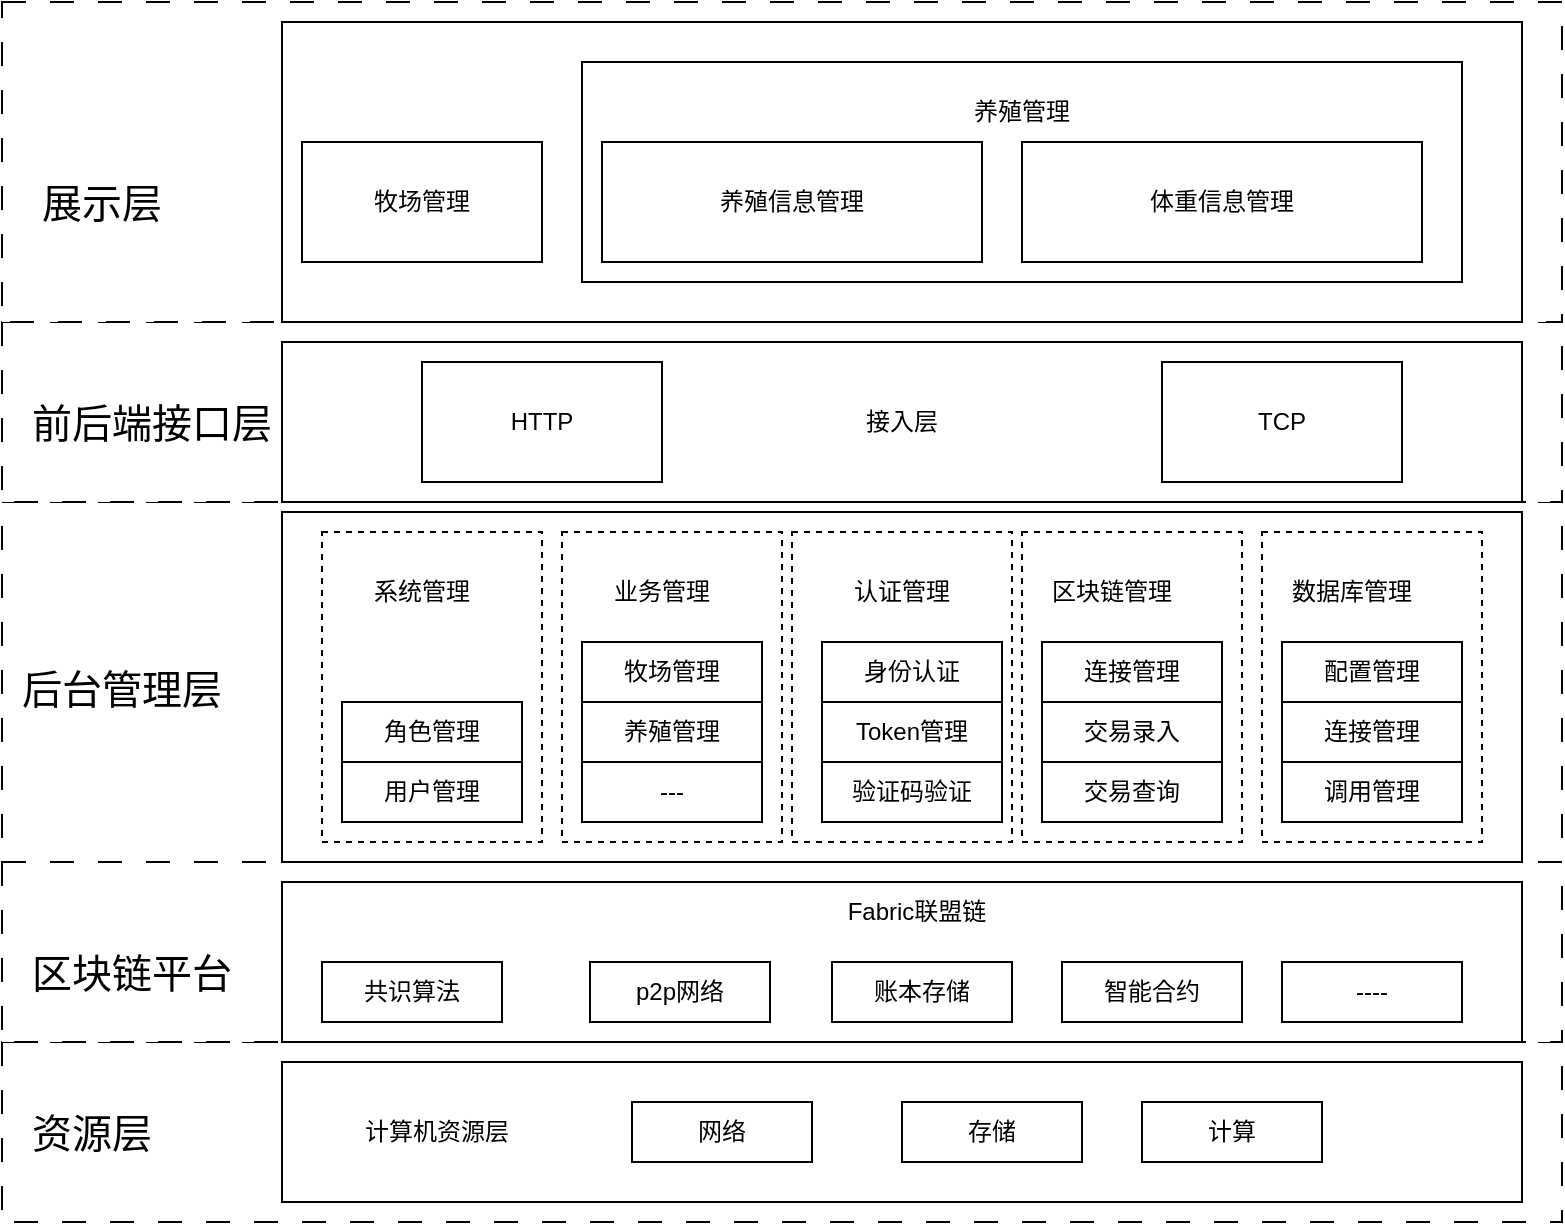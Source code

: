 <mxfile version="21.0.10" type="github">
  <diagram name="第 1 页" id="20NGYwwMfANf0kbmn8ul">
    <mxGraphModel dx="1377" dy="788" grid="1" gridSize="10" guides="1" tooltips="1" connect="1" arrows="1" fold="1" page="1" pageScale="1" pageWidth="827" pageHeight="1169" math="0" shadow="0">
      <root>
        <mxCell id="0" />
        <mxCell id="1" parent="0" />
        <mxCell id="ZeIxtWrp5TI6K73QWDRL-73" value="" style="rounded=0;whiteSpace=wrap;html=1;dashed=1;dashPattern=12 12;" parent="1" vertex="1">
          <mxGeometry x="20" y="680" width="780" height="90" as="geometry" />
        </mxCell>
        <mxCell id="ZeIxtWrp5TI6K73QWDRL-72" value="" style="rounded=0;whiteSpace=wrap;html=1;dashed=1;dashPattern=12 12;" parent="1" vertex="1">
          <mxGeometry x="20" y="590" width="780" height="90" as="geometry" />
        </mxCell>
        <mxCell id="ZeIxtWrp5TI6K73QWDRL-71" value="" style="rounded=0;whiteSpace=wrap;html=1;dashed=1;dashPattern=12 12;" parent="1" vertex="1">
          <mxGeometry x="20" y="410" width="780" height="180" as="geometry" />
        </mxCell>
        <mxCell id="ZeIxtWrp5TI6K73QWDRL-70" value="" style="rounded=0;whiteSpace=wrap;html=1;dashed=1;dashPattern=12 12;" parent="1" vertex="1">
          <mxGeometry x="20" y="320" width="780" height="90" as="geometry" />
        </mxCell>
        <mxCell id="ZeIxtWrp5TI6K73QWDRL-66" value="" style="rounded=0;whiteSpace=wrap;html=1;dashed=1;dashPattern=12 12;" parent="1" vertex="1">
          <mxGeometry x="20" y="160" width="780" height="160" as="geometry" />
        </mxCell>
        <mxCell id="ZeIxtWrp5TI6K73QWDRL-56" value="" style="rounded=0;whiteSpace=wrap;html=1;" parent="1" vertex="1">
          <mxGeometry x="160" y="690" width="620" height="70" as="geometry" />
        </mxCell>
        <mxCell id="ZeIxtWrp5TI6K73QWDRL-47" value="" style="rounded=0;whiteSpace=wrap;html=1;" parent="1" vertex="1">
          <mxGeometry x="160" y="600" width="620" height="80" as="geometry" />
        </mxCell>
        <mxCell id="ZeIxtWrp5TI6K73QWDRL-15" value="" style="rounded=0;whiteSpace=wrap;html=1;movable=1;resizable=1;rotatable=1;deletable=1;editable=1;locked=0;connectable=1;" parent="1" vertex="1">
          <mxGeometry x="160" y="415" width="620" height="175" as="geometry" />
        </mxCell>
        <mxCell id="ZeIxtWrp5TI6K73QWDRL-46" value="" style="rounded=0;whiteSpace=wrap;html=1;dashed=1;" parent="1" vertex="1">
          <mxGeometry x="650" y="425" width="110" height="155" as="geometry" />
        </mxCell>
        <mxCell id="ZeIxtWrp5TI6K73QWDRL-45" value="" style="rounded=0;whiteSpace=wrap;html=1;dashed=1;" parent="1" vertex="1">
          <mxGeometry x="530" y="425" width="110" height="155" as="geometry" />
        </mxCell>
        <mxCell id="ZeIxtWrp5TI6K73QWDRL-44" value="" style="rounded=0;whiteSpace=wrap;html=1;dashed=1;" parent="1" vertex="1">
          <mxGeometry x="415" y="425" width="110" height="155" as="geometry" />
        </mxCell>
        <mxCell id="ZeIxtWrp5TI6K73QWDRL-42" value="" style="rounded=0;whiteSpace=wrap;html=1;dashed=1;" parent="1" vertex="1">
          <mxGeometry x="300" y="425" width="110" height="155" as="geometry" />
        </mxCell>
        <mxCell id="ZeIxtWrp5TI6K73QWDRL-41" value="" style="rounded=0;whiteSpace=wrap;html=1;dashed=1;" parent="1" vertex="1">
          <mxGeometry x="180" y="425" width="110" height="155" as="geometry" />
        </mxCell>
        <mxCell id="ZeIxtWrp5TI6K73QWDRL-6" value="" style="rounded=0;whiteSpace=wrap;html=1;" parent="1" vertex="1">
          <mxGeometry x="160" y="170" width="620" height="150" as="geometry" />
        </mxCell>
        <mxCell id="ZeIxtWrp5TI6K73QWDRL-1" value="牧场管理" style="rounded=0;whiteSpace=wrap;html=1;" parent="1" vertex="1">
          <mxGeometry x="170" y="230" width="120" height="60" as="geometry" />
        </mxCell>
        <mxCell id="ZeIxtWrp5TI6K73QWDRL-9" value="" style="rounded=0;whiteSpace=wrap;html=1;" parent="1" vertex="1">
          <mxGeometry x="310" y="190" width="440" height="110" as="geometry" />
        </mxCell>
        <mxCell id="ZeIxtWrp5TI6K73QWDRL-2" value="养殖信息管理" style="rounded=0;whiteSpace=wrap;html=1;" parent="1" vertex="1">
          <mxGeometry x="320" y="230" width="190" height="60" as="geometry" />
        </mxCell>
        <mxCell id="ZeIxtWrp5TI6K73QWDRL-4" value="体重信息管理" style="rounded=0;whiteSpace=wrap;html=1;" parent="1" vertex="1">
          <mxGeometry x="530" y="230" width="200" height="60" as="geometry" />
        </mxCell>
        <mxCell id="ZeIxtWrp5TI6K73QWDRL-11" value="" style="rounded=0;whiteSpace=wrap;html=1;" parent="1" vertex="1">
          <mxGeometry x="160" y="330" width="620" height="80" as="geometry" />
        </mxCell>
        <mxCell id="ZeIxtWrp5TI6K73QWDRL-10" value="养殖管理" style="text;html=1;strokeColor=none;fillColor=none;align=center;verticalAlign=middle;whiteSpace=wrap;rounded=0;" parent="1" vertex="1">
          <mxGeometry x="500" y="200" width="60" height="30" as="geometry" />
        </mxCell>
        <mxCell id="ZeIxtWrp5TI6K73QWDRL-12" value="HTTP" style="rounded=0;whiteSpace=wrap;html=1;" parent="1" vertex="1">
          <mxGeometry x="230" y="340" width="120" height="60" as="geometry" />
        </mxCell>
        <mxCell id="ZeIxtWrp5TI6K73QWDRL-13" value="TCP" style="rounded=0;whiteSpace=wrap;html=1;" parent="1" vertex="1">
          <mxGeometry x="600" y="340" width="120" height="60" as="geometry" />
        </mxCell>
        <mxCell id="ZeIxtWrp5TI6K73QWDRL-14" value="接入层" style="text;html=1;strokeColor=none;fillColor=none;align=center;verticalAlign=middle;whiteSpace=wrap;rounded=0;" parent="1" vertex="1">
          <mxGeometry x="440" y="355" width="60" height="30" as="geometry" />
        </mxCell>
        <mxCell id="ZeIxtWrp5TI6K73QWDRL-17" value="业务管理" style="text;html=1;strokeColor=none;fillColor=none;align=center;verticalAlign=middle;whiteSpace=wrap;rounded=0;" parent="1" vertex="1">
          <mxGeometry x="320" y="440" width="60" height="30" as="geometry" />
        </mxCell>
        <mxCell id="ZeIxtWrp5TI6K73QWDRL-18" value="系统管理" style="text;html=1;strokeColor=none;fillColor=none;align=center;verticalAlign=middle;whiteSpace=wrap;rounded=0;" parent="1" vertex="1">
          <mxGeometry x="200" y="440" width="60" height="30" as="geometry" />
        </mxCell>
        <mxCell id="ZeIxtWrp5TI6K73QWDRL-19" value="认证管理" style="text;html=1;strokeColor=none;fillColor=none;align=center;verticalAlign=middle;whiteSpace=wrap;rounded=0;" parent="1" vertex="1">
          <mxGeometry x="440" y="440" width="60" height="30" as="geometry" />
        </mxCell>
        <mxCell id="ZeIxtWrp5TI6K73QWDRL-20" value="区块链管理" style="text;html=1;strokeColor=none;fillColor=none;align=center;verticalAlign=middle;whiteSpace=wrap;rounded=0;" parent="1" vertex="1">
          <mxGeometry x="540" y="440" width="70" height="30" as="geometry" />
        </mxCell>
        <mxCell id="ZeIxtWrp5TI6K73QWDRL-21" value="数据库管理" style="text;html=1;strokeColor=none;fillColor=none;align=center;verticalAlign=middle;whiteSpace=wrap;rounded=0;" parent="1" vertex="1">
          <mxGeometry x="660" y="440" width="70" height="30" as="geometry" />
        </mxCell>
        <mxCell id="ZeIxtWrp5TI6K73QWDRL-24" value="" style="group" parent="1" vertex="1" connectable="0">
          <mxGeometry x="190" y="480" width="90" height="90" as="geometry" />
        </mxCell>
        <mxCell id="ZeIxtWrp5TI6K73QWDRL-22" value="角色管理" style="rounded=0;whiteSpace=wrap;html=1;" parent="ZeIxtWrp5TI6K73QWDRL-24" vertex="1">
          <mxGeometry y="30" width="90" height="30" as="geometry" />
        </mxCell>
        <mxCell id="ZeIxtWrp5TI6K73QWDRL-23" value="用户管理" style="rounded=0;whiteSpace=wrap;html=1;" parent="ZeIxtWrp5TI6K73QWDRL-24" vertex="1">
          <mxGeometry y="60" width="90" height="30" as="geometry" />
        </mxCell>
        <mxCell id="ZeIxtWrp5TI6K73QWDRL-25" value="" style="group" parent="1" vertex="1" connectable="0">
          <mxGeometry x="310" y="480" width="90" height="90" as="geometry" />
        </mxCell>
        <mxCell id="ZeIxtWrp5TI6K73QWDRL-26" value="牧场管理" style="rounded=0;whiteSpace=wrap;html=1;" parent="ZeIxtWrp5TI6K73QWDRL-25" vertex="1">
          <mxGeometry width="90" height="30" as="geometry" />
        </mxCell>
        <mxCell id="ZeIxtWrp5TI6K73QWDRL-27" value="养殖管理" style="rounded=0;whiteSpace=wrap;html=1;" parent="ZeIxtWrp5TI6K73QWDRL-25" vertex="1">
          <mxGeometry y="30" width="90" height="30" as="geometry" />
        </mxCell>
        <mxCell id="ZeIxtWrp5TI6K73QWDRL-28" value="---" style="rounded=0;whiteSpace=wrap;html=1;" parent="ZeIxtWrp5TI6K73QWDRL-25" vertex="1">
          <mxGeometry y="60" width="90" height="30" as="geometry" />
        </mxCell>
        <mxCell id="ZeIxtWrp5TI6K73QWDRL-29" value="" style="group" parent="1" vertex="1" connectable="0">
          <mxGeometry x="430" y="480" width="90" height="90" as="geometry" />
        </mxCell>
        <mxCell id="ZeIxtWrp5TI6K73QWDRL-30" value="身份认证" style="rounded=0;whiteSpace=wrap;html=1;" parent="ZeIxtWrp5TI6K73QWDRL-29" vertex="1">
          <mxGeometry width="90" height="30" as="geometry" />
        </mxCell>
        <mxCell id="ZeIxtWrp5TI6K73QWDRL-31" value="Token管理" style="rounded=0;whiteSpace=wrap;html=1;" parent="ZeIxtWrp5TI6K73QWDRL-29" vertex="1">
          <mxGeometry y="30" width="90" height="30" as="geometry" />
        </mxCell>
        <mxCell id="ZeIxtWrp5TI6K73QWDRL-32" value="验证码验证" style="rounded=0;whiteSpace=wrap;html=1;" parent="ZeIxtWrp5TI6K73QWDRL-29" vertex="1">
          <mxGeometry y="60" width="90" height="30" as="geometry" />
        </mxCell>
        <mxCell id="ZeIxtWrp5TI6K73QWDRL-33" value="" style="group" parent="1" vertex="1" connectable="0">
          <mxGeometry x="540" y="480" width="90" height="90" as="geometry" />
        </mxCell>
        <mxCell id="ZeIxtWrp5TI6K73QWDRL-34" value="连接管理" style="rounded=0;whiteSpace=wrap;html=1;" parent="ZeIxtWrp5TI6K73QWDRL-33" vertex="1">
          <mxGeometry width="90" height="30" as="geometry" />
        </mxCell>
        <mxCell id="ZeIxtWrp5TI6K73QWDRL-35" value="交易录入" style="rounded=0;whiteSpace=wrap;html=1;" parent="ZeIxtWrp5TI6K73QWDRL-33" vertex="1">
          <mxGeometry y="30" width="90" height="30" as="geometry" />
        </mxCell>
        <mxCell id="ZeIxtWrp5TI6K73QWDRL-36" value="交易查询" style="rounded=0;whiteSpace=wrap;html=1;" parent="ZeIxtWrp5TI6K73QWDRL-33" vertex="1">
          <mxGeometry y="60" width="90" height="30" as="geometry" />
        </mxCell>
        <mxCell id="ZeIxtWrp5TI6K73QWDRL-37" value="" style="group" parent="1" vertex="1" connectable="0">
          <mxGeometry x="660" y="480" width="90" height="90" as="geometry" />
        </mxCell>
        <mxCell id="ZeIxtWrp5TI6K73QWDRL-38" value="配置管理" style="rounded=0;whiteSpace=wrap;html=1;" parent="ZeIxtWrp5TI6K73QWDRL-37" vertex="1">
          <mxGeometry width="90" height="30" as="geometry" />
        </mxCell>
        <mxCell id="ZeIxtWrp5TI6K73QWDRL-39" value="连接管理" style="rounded=0;whiteSpace=wrap;html=1;" parent="ZeIxtWrp5TI6K73QWDRL-37" vertex="1">
          <mxGeometry y="30" width="90" height="30" as="geometry" />
        </mxCell>
        <mxCell id="ZeIxtWrp5TI6K73QWDRL-40" value="调用管理" style="rounded=0;whiteSpace=wrap;html=1;" parent="ZeIxtWrp5TI6K73QWDRL-37" vertex="1">
          <mxGeometry y="60" width="90" height="30" as="geometry" />
        </mxCell>
        <mxCell id="ZeIxtWrp5TI6K73QWDRL-16" value="共识算法" style="rounded=0;whiteSpace=wrap;html=1;" parent="1" vertex="1">
          <mxGeometry x="180" y="640" width="90" height="30" as="geometry" />
        </mxCell>
        <mxCell id="ZeIxtWrp5TI6K73QWDRL-48" value="p2p网络" style="rounded=0;whiteSpace=wrap;html=1;" parent="1" vertex="1">
          <mxGeometry x="314" y="640" width="90" height="30" as="geometry" />
        </mxCell>
        <mxCell id="ZeIxtWrp5TI6K73QWDRL-49" value="账本存储" style="rounded=0;whiteSpace=wrap;html=1;" parent="1" vertex="1">
          <mxGeometry x="435" y="640" width="90" height="30" as="geometry" />
        </mxCell>
        <mxCell id="ZeIxtWrp5TI6K73QWDRL-50" value="智能合约" style="rounded=0;whiteSpace=wrap;html=1;" parent="1" vertex="1">
          <mxGeometry x="550" y="640" width="90" height="30" as="geometry" />
        </mxCell>
        <mxCell id="ZeIxtWrp5TI6K73QWDRL-51" value="----" style="rounded=0;whiteSpace=wrap;html=1;" parent="1" vertex="1">
          <mxGeometry x="660" y="640" width="90" height="30" as="geometry" />
        </mxCell>
        <mxCell id="ZeIxtWrp5TI6K73QWDRL-52" value="Fabric联盟链" style="text;html=1;strokeColor=none;fillColor=none;align=center;verticalAlign=middle;whiteSpace=wrap;rounded=0;" parent="1" vertex="1">
          <mxGeometry x="435" y="600" width="85" height="30" as="geometry" />
        </mxCell>
        <mxCell id="ZeIxtWrp5TI6K73QWDRL-53" value="网络" style="rounded=0;whiteSpace=wrap;html=1;" parent="1" vertex="1">
          <mxGeometry x="335" y="710" width="90" height="30" as="geometry" />
        </mxCell>
        <mxCell id="ZeIxtWrp5TI6K73QWDRL-54" value="存储" style="rounded=0;whiteSpace=wrap;html=1;" parent="1" vertex="1">
          <mxGeometry x="470" y="710" width="90" height="30" as="geometry" />
        </mxCell>
        <mxCell id="ZeIxtWrp5TI6K73QWDRL-55" value="计算" style="rounded=0;whiteSpace=wrap;html=1;" parent="1" vertex="1">
          <mxGeometry x="590" y="710" width="90" height="30" as="geometry" />
        </mxCell>
        <mxCell id="ZeIxtWrp5TI6K73QWDRL-58" value="计算机资源层" style="text;html=1;strokeColor=none;fillColor=none;align=center;verticalAlign=middle;whiteSpace=wrap;rounded=0;" parent="1" vertex="1">
          <mxGeometry x="195" y="710" width="85" height="30" as="geometry" />
        </mxCell>
        <mxCell id="ZeIxtWrp5TI6K73QWDRL-59" value="&lt;p style=&quot;line-height: 190%; font-size: 20px;&quot;&gt;展示层&lt;/p&gt;" style="text;html=1;strokeColor=none;fillColor=none;align=center;verticalAlign=middle;whiteSpace=wrap;rounded=0;" parent="1" vertex="1">
          <mxGeometry x="35" y="245" width="70" height="30" as="geometry" />
        </mxCell>
        <mxCell id="ZeIxtWrp5TI6K73QWDRL-62" value="&lt;p style=&quot;line-height: 190%; font-size: 20px;&quot;&gt;前后端接口层&lt;/p&gt;" style="text;html=1;strokeColor=none;fillColor=none;align=center;verticalAlign=middle;whiteSpace=wrap;rounded=0;" parent="1" vertex="1">
          <mxGeometry x="30" y="355" width="130" height="30" as="geometry" />
        </mxCell>
        <mxCell id="ZeIxtWrp5TI6K73QWDRL-63" value="&lt;p style=&quot;line-height: 190%; font-size: 20px;&quot;&gt;后台管理层&lt;/p&gt;" style="text;html=1;strokeColor=none;fillColor=none;align=center;verticalAlign=middle;whiteSpace=wrap;rounded=0;" parent="1" vertex="1">
          <mxGeometry x="25" y="487.5" width="110" height="30" as="geometry" />
        </mxCell>
        <mxCell id="ZeIxtWrp5TI6K73QWDRL-64" value="&lt;p style=&quot;line-height: 190%; font-size: 20px;&quot;&gt;区块链平台&lt;/p&gt;" style="text;html=1;strokeColor=none;fillColor=none;align=center;verticalAlign=middle;whiteSpace=wrap;rounded=0;" parent="1" vertex="1">
          <mxGeometry x="25" y="630" width="120" height="30" as="geometry" />
        </mxCell>
        <mxCell id="ZeIxtWrp5TI6K73QWDRL-65" value="&lt;p style=&quot;line-height: 190%; font-size: 20px;&quot;&gt;资源层&lt;/p&gt;" style="text;html=1;strokeColor=none;fillColor=none;align=center;verticalAlign=middle;whiteSpace=wrap;rounded=0;" parent="1" vertex="1">
          <mxGeometry x="30" y="710" width="70" height="30" as="geometry" />
        </mxCell>
        <mxCell id="ZeIxtWrp5TI6K73QWDRL-75" style="edgeStyle=orthogonalEdgeStyle;rounded=0;orthogonalLoop=1;jettySize=auto;html=1;exitX=0.5;exitY=1;exitDx=0;exitDy=0;" parent="1" source="ZeIxtWrp5TI6K73QWDRL-62" target="ZeIxtWrp5TI6K73QWDRL-62" edge="1">
          <mxGeometry relative="1" as="geometry" />
        </mxCell>
      </root>
    </mxGraphModel>
  </diagram>
</mxfile>
